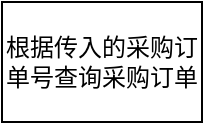<mxfile version="22.1.3" type="github">
  <diagram name="第 1 页" id="d8nBqyqfxLZV1YL7X4Cv">
    <mxGraphModel dx="1461" dy="737" grid="1" gridSize="10" guides="1" tooltips="1" connect="1" arrows="1" fold="1" page="1" pageScale="1" pageWidth="827" pageHeight="1169" math="0" shadow="0">
      <root>
        <mxCell id="0" />
        <mxCell id="1" parent="0" />
        <mxCell id="IRUx2QTr7zzFuDwRpqm4-1" value="根据传入的采购订单号查询采购订单" style="rounded=0;whiteSpace=wrap;html=1;" vertex="1" parent="1">
          <mxGeometry y="350" width="100" height="60" as="geometry" />
        </mxCell>
      </root>
    </mxGraphModel>
  </diagram>
</mxfile>
